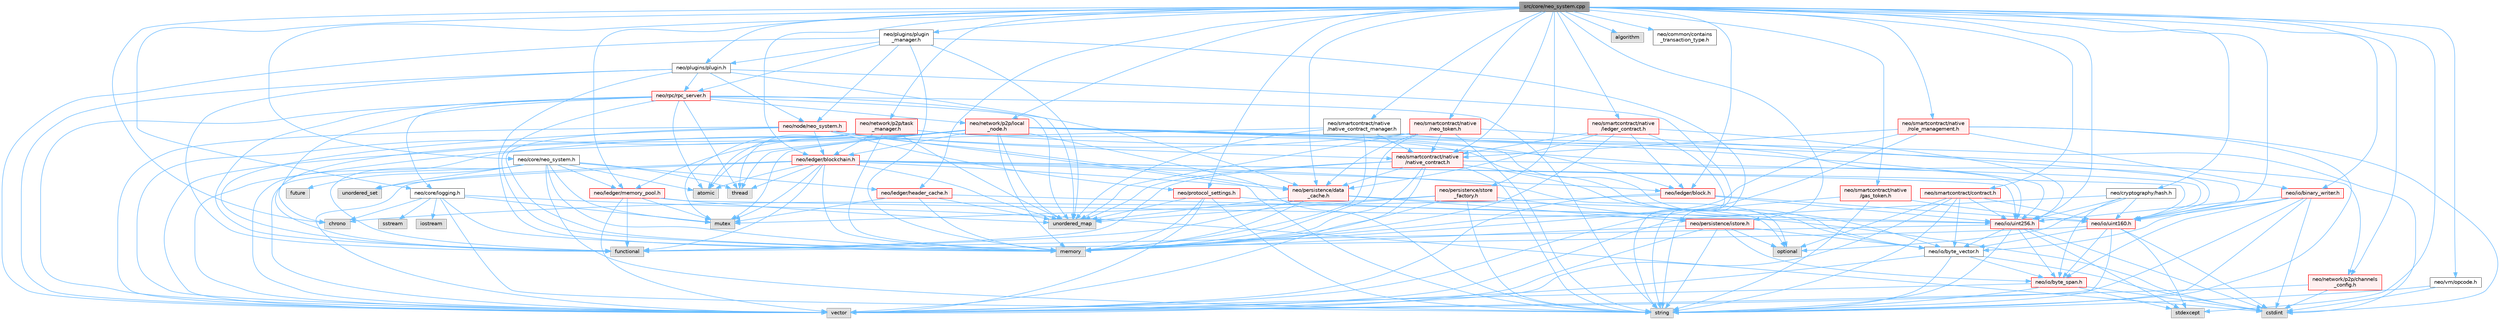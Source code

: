 digraph "src/core/neo_system.cpp"
{
 // LATEX_PDF_SIZE
  bgcolor="transparent";
  edge [fontname=Helvetica,fontsize=10,labelfontname=Helvetica,labelfontsize=10];
  node [fontname=Helvetica,fontsize=10,shape=box,height=0.2,width=0.4];
  Node1 [id="Node000001",label="src/core/neo_system.cpp",height=0.2,width=0.4,color="gray40", fillcolor="grey60", style="filled", fontcolor="black",tooltip=" "];
  Node1 -> Node2 [id="edge1_Node000001_Node000002",color="steelblue1",style="solid",tooltip=" "];
  Node2 [id="Node000002",label="neo/core/neo_system.h",height=0.2,width=0.4,color="grey40", fillcolor="white", style="filled",URL="$core_2neo__system_8h.html",tooltip=" "];
  Node2 -> Node3 [id="edge2_Node000002_Node000003",color="steelblue1",style="solid",tooltip=" "];
  Node3 [id="Node000003",label="atomic",height=0.2,width=0.4,color="grey60", fillcolor="#E0E0E0", style="filled",tooltip=" "];
  Node2 -> Node4 [id="edge3_Node000002_Node000004",color="steelblue1",style="solid",tooltip=" "];
  Node4 [id="Node000004",label="functional",height=0.2,width=0.4,color="grey60", fillcolor="#E0E0E0", style="filled",tooltip=" "];
  Node2 -> Node5 [id="edge4_Node000002_Node000005",color="steelblue1",style="solid",tooltip=" "];
  Node5 [id="Node000005",label="future",height=0.2,width=0.4,color="grey60", fillcolor="#E0E0E0", style="filled",tooltip=" "];
  Node2 -> Node6 [id="edge5_Node000002_Node000006",color="steelblue1",style="solid",tooltip=" "];
  Node6 [id="Node000006",label="memory",height=0.2,width=0.4,color="grey60", fillcolor="#E0E0E0", style="filled",tooltip=" "];
  Node2 -> Node7 [id="edge6_Node000002_Node000007",color="steelblue1",style="solid",tooltip=" "];
  Node7 [id="Node000007",label="mutex",height=0.2,width=0.4,color="grey60", fillcolor="#E0E0E0", style="filled",tooltip=" "];
  Node2 -> Node8 [id="edge7_Node000002_Node000008",color="steelblue1",style="solid",tooltip=" "];
  Node8 [id="Node000008",label="string",height=0.2,width=0.4,color="grey60", fillcolor="#E0E0E0", style="filled",tooltip=" "];
  Node2 -> Node9 [id="edge8_Node000002_Node000009",color="steelblue1",style="solid",tooltip=" "];
  Node9 [id="Node000009",label="thread",height=0.2,width=0.4,color="grey60", fillcolor="#E0E0E0", style="filled",tooltip=" "];
  Node2 -> Node10 [id="edge9_Node000002_Node000010",color="steelblue1",style="solid",tooltip=" "];
  Node10 [id="Node000010",label="unordered_set",height=0.2,width=0.4,color="grey60", fillcolor="#E0E0E0", style="filled",tooltip=" "];
  Node2 -> Node11 [id="edge10_Node000002_Node000011",color="steelblue1",style="solid",tooltip=" "];
  Node11 [id="Node000011",label="vector",height=0.2,width=0.4,color="grey60", fillcolor="#E0E0E0", style="filled",tooltip=" "];
  Node2 -> Node12 [id="edge11_Node000002_Node000012",color="steelblue1",style="solid",tooltip=" "];
  Node12 [id="Node000012",label="neo/ledger/header_cache.h",height=0.2,width=0.4,color="red", fillcolor="#FFF0F0", style="filled",URL="$ledger_2header__cache_8h.html",tooltip=" "];
  Node12 -> Node13 [id="edge12_Node000012_Node000013",color="steelblue1",style="solid",tooltip=" "];
  Node13 [id="Node000013",label="neo/io/uint256.h",height=0.2,width=0.4,color="red", fillcolor="#FFF0F0", style="filled",URL="$uint256_8h.html",tooltip=" "];
  Node13 -> Node14 [id="edge13_Node000013_Node000014",color="steelblue1",style="solid",tooltip=" "];
  Node14 [id="Node000014",label="neo/io/byte_span.h",height=0.2,width=0.4,color="red", fillcolor="#FFF0F0", style="filled",URL="$io_2byte__span_8h.html",tooltip=" "];
  Node14 -> Node15 [id="edge14_Node000014_Node000015",color="steelblue1",style="solid",tooltip=" "];
  Node15 [id="Node000015",label="cstdint",height=0.2,width=0.4,color="grey60", fillcolor="#E0E0E0", style="filled",tooltip=" "];
  Node14 -> Node17 [id="edge15_Node000014_Node000017",color="steelblue1",style="solid",tooltip=" "];
  Node17 [id="Node000017",label="stdexcept",height=0.2,width=0.4,color="grey60", fillcolor="#E0E0E0", style="filled",tooltip=" "];
  Node14 -> Node8 [id="edge16_Node000014_Node000008",color="steelblue1",style="solid",tooltip=" "];
  Node14 -> Node11 [id="edge17_Node000014_Node000011",color="steelblue1",style="solid",tooltip=" "];
  Node13 -> Node18 [id="edge18_Node000013_Node000018",color="steelblue1",style="solid",tooltip=" "];
  Node18 [id="Node000018",label="neo/io/byte_vector.h",height=0.2,width=0.4,color="grey40", fillcolor="white", style="filled",URL="$io_2byte__vector_8h.html",tooltip=" "];
  Node18 -> Node14 [id="edge19_Node000018_Node000014",color="steelblue1",style="solid",tooltip=" "];
  Node18 -> Node15 [id="edge20_Node000018_Node000015",color="steelblue1",style="solid",tooltip=" "];
  Node18 -> Node8 [id="edge21_Node000018_Node000008",color="steelblue1",style="solid",tooltip=" "];
  Node18 -> Node11 [id="edge22_Node000018_Node000011",color="steelblue1",style="solid",tooltip=" "];
  Node13 -> Node15 [id="edge23_Node000013_Node000015",color="steelblue1",style="solid",tooltip=" "];
  Node13 -> Node4 [id="edge24_Node000013_Node000004",color="steelblue1",style="solid",tooltip=" "];
  Node13 -> Node17 [id="edge25_Node000013_Node000017",color="steelblue1",style="solid",tooltip=" "];
  Node13 -> Node8 [id="edge26_Node000013_Node000008",color="steelblue1",style="solid",tooltip=" "];
  Node12 -> Node6 [id="edge27_Node000012_Node000006",color="steelblue1",style="solid",tooltip=" "];
  Node12 -> Node7 [id="edge28_Node000012_Node000007",color="steelblue1",style="solid",tooltip=" "];
  Node12 -> Node44 [id="edge29_Node000012_Node000044",color="steelblue1",style="solid",tooltip=" "];
  Node44 [id="Node000044",label="unordered_map",height=0.2,width=0.4,color="grey60", fillcolor="#E0E0E0", style="filled",tooltip=" "];
  Node2 -> Node73 [id="edge30_Node000002_Node000073",color="steelblue1",style="solid",tooltip=" "];
  Node73 [id="Node000073",label="neo/ledger/memory_pool.h",height=0.2,width=0.4,color="red", fillcolor="#FFF0F0", style="filled",URL="$ledger_2memory__pool_8h.html",tooltip=" "];
  Node73 -> Node13 [id="edge31_Node000073_Node000013",color="steelblue1",style="solid",tooltip=" "];
  Node73 -> Node4 [id="edge32_Node000073_Node000004",color="steelblue1",style="solid",tooltip=" "];
  Node73 -> Node7 [id="edge33_Node000073_Node000007",color="steelblue1",style="solid",tooltip=" "];
  Node73 -> Node44 [id="edge34_Node000073_Node000044",color="steelblue1",style="solid",tooltip=" "];
  Node73 -> Node11 [id="edge35_Node000073_Node000011",color="steelblue1",style="solid",tooltip=" "];
  Node1 -> Node91 [id="edge36_Node000001_Node000091",color="steelblue1",style="solid",tooltip=" "];
  Node91 [id="Node000091",label="neo/plugins/plugin.h",height=0.2,width=0.4,color="grey40", fillcolor="white", style="filled",URL="$plugins_2plugin_8h.html",tooltip=" "];
  Node91 -> Node92 [id="edge37_Node000091_Node000092",color="steelblue1",style="solid",tooltip=" "];
  Node92 [id="Node000092",label="neo/node/neo_system.h",height=0.2,width=0.4,color="red", fillcolor="#FFF0F0", style="filled",URL="$node_2neo__system_8h.html",tooltip=" "];
  Node92 -> Node93 [id="edge38_Node000092_Node000093",color="steelblue1",style="solid",tooltip=" "];
  Node93 [id="Node000093",label="neo/ledger/blockchain.h",height=0.2,width=0.4,color="red", fillcolor="#FFF0F0", style="filled",URL="$blockchain_8h.html",tooltip=" "];
  Node93 -> Node94 [id="edge39_Node000093_Node000094",color="steelblue1",style="solid",tooltip=" "];
  Node94 [id="Node000094",label="neo/ledger/block.h",height=0.2,width=0.4,color="red", fillcolor="#FFF0F0", style="filled",URL="$ledger_2block_8h.html",tooltip=" "];
  Node94 -> Node24 [id="edge40_Node000094_Node000024",color="steelblue1",style="solid",tooltip=" "];
  Node24 [id="Node000024",label="neo/io/uint160.h",height=0.2,width=0.4,color="red", fillcolor="#FFF0F0", style="filled",URL="$uint160_8h.html",tooltip=" "];
  Node24 -> Node14 [id="edge41_Node000024_Node000014",color="steelblue1",style="solid",tooltip=" "];
  Node24 -> Node18 [id="edge42_Node000024_Node000018",color="steelblue1",style="solid",tooltip=" "];
  Node24 -> Node15 [id="edge43_Node000024_Node000015",color="steelblue1",style="solid",tooltip=" "];
  Node24 -> Node4 [id="edge44_Node000024_Node000004",color="steelblue1",style="solid",tooltip=" "];
  Node24 -> Node17 [id="edge45_Node000024_Node000017",color="steelblue1",style="solid",tooltip=" "];
  Node24 -> Node8 [id="edge46_Node000024_Node000008",color="steelblue1",style="solid",tooltip=" "];
  Node94 -> Node13 [id="edge47_Node000094_Node000013",color="steelblue1",style="solid",tooltip=" "];
  Node94 -> Node89 [id="edge48_Node000094_Node000089",color="steelblue1",style="solid",tooltip=" "];
  Node89 [id="Node000089",label="chrono",height=0.2,width=0.4,color="grey60", fillcolor="#E0E0E0", style="filled",tooltip=" "];
  Node94 -> Node11 [id="edge49_Node000094_Node000011",color="steelblue1",style="solid",tooltip=" "];
  Node93 -> Node24 [id="edge50_Node000093_Node000024",color="steelblue1",style="solid",tooltip=" "];
  Node93 -> Node13 [id="edge51_Node000093_Node000013",color="steelblue1",style="solid",tooltip=" "];
  Node93 -> Node58 [id="edge52_Node000093_Node000058",color="steelblue1",style="solid",tooltip=" "];
  Node58 [id="Node000058",label="neo/persistence/data\l_cache.h",height=0.2,width=0.4,color="red", fillcolor="#FFF0F0", style="filled",URL="$data__cache_8h.html",tooltip=" "];
  Node58 -> Node59 [id="edge53_Node000058_Node000059",color="steelblue1",style="solid",tooltip=" "];
  Node59 [id="Node000059",label="neo/persistence/istore.h",height=0.2,width=0.4,color="red", fillcolor="#FFF0F0", style="filled",URL="$istore_8h.html",tooltip=" "];
  Node59 -> Node14 [id="edge54_Node000059_Node000014",color="steelblue1",style="solid",tooltip=" "];
  Node59 -> Node18 [id="edge55_Node000059_Node000018",color="steelblue1",style="solid",tooltip=" "];
  Node59 -> Node6 [id="edge56_Node000059_Node000006",color="steelblue1",style="solid",tooltip=" "];
  Node59 -> Node60 [id="edge57_Node000059_Node000060",color="steelblue1",style="solid",tooltip=" "];
  Node60 [id="Node000060",label="optional",height=0.2,width=0.4,color="grey60", fillcolor="#E0E0E0", style="filled",tooltip=" "];
  Node59 -> Node8 [id="edge58_Node000059_Node000008",color="steelblue1",style="solid",tooltip=" "];
  Node59 -> Node11 [id="edge59_Node000059_Node000011",color="steelblue1",style="solid",tooltip=" "];
  Node58 -> Node4 [id="edge60_Node000058_Node000004",color="steelblue1",style="solid",tooltip=" "];
  Node58 -> Node6 [id="edge61_Node000058_Node000006",color="steelblue1",style="solid",tooltip=" "];
  Node58 -> Node60 [id="edge62_Node000058_Node000060",color="steelblue1",style="solid",tooltip=" "];
  Node58 -> Node44 [id="edge63_Node000058_Node000044",color="steelblue1",style="solid",tooltip=" "];
  Node93 -> Node3 [id="edge64_Node000093_Node000003",color="steelblue1",style="solid",tooltip=" "];
  Node93 -> Node4 [id="edge65_Node000093_Node000004",color="steelblue1",style="solid",tooltip=" "];
  Node93 -> Node6 [id="edge66_Node000093_Node000006",color="steelblue1",style="solid",tooltip=" "];
  Node93 -> Node7 [id="edge67_Node000093_Node000007",color="steelblue1",style="solid",tooltip=" "];
  Node93 -> Node60 [id="edge68_Node000093_Node000060",color="steelblue1",style="solid",tooltip=" "];
  Node93 -> Node9 [id="edge69_Node000093_Node000009",color="steelblue1",style="solid",tooltip=" "];
  Node93 -> Node44 [id="edge70_Node000093_Node000044",color="steelblue1",style="solid",tooltip=" "];
  Node93 -> Node10 [id="edge71_Node000093_Node000010",color="steelblue1",style="solid",tooltip=" "];
  Node93 -> Node11 [id="edge72_Node000093_Node000011",color="steelblue1",style="solid",tooltip=" "];
  Node92 -> Node58 [id="edge73_Node000092_Node000058",color="steelblue1",style="solid",tooltip=" "];
  Node92 -> Node100 [id="edge74_Node000092_Node000100",color="steelblue1",style="solid",tooltip=" "];
  Node100 [id="Node000100",label="neo/protocol_settings.h",height=0.2,width=0.4,color="red", fillcolor="#FFF0F0", style="filled",URL="$protocol__settings_8h.html",tooltip=" "];
  Node100 -> Node15 [id="edge75_Node000100_Node000015",color="steelblue1",style="solid",tooltip=" "];
  Node100 -> Node6 [id="edge76_Node000100_Node000006",color="steelblue1",style="solid",tooltip=" "];
  Node100 -> Node8 [id="edge77_Node000100_Node000008",color="steelblue1",style="solid",tooltip=" "];
  Node100 -> Node44 [id="edge78_Node000100_Node000044",color="steelblue1",style="solid",tooltip=" "];
  Node100 -> Node11 [id="edge79_Node000100_Node000011",color="steelblue1",style="solid",tooltip=" "];
  Node92 -> Node142 [id="edge80_Node000092_Node000142",color="steelblue1",style="solid",tooltip=" "];
  Node142 [id="Node000142",label="neo/smartcontract/native\l/native_contract.h",height=0.2,width=0.4,color="red", fillcolor="#FFF0F0", style="filled",URL="$native_2native__contract_8h.html",tooltip=" "];
  Node142 -> Node18 [id="edge81_Node000142_Node000018",color="steelblue1",style="solid",tooltip=" "];
  Node142 -> Node24 [id="edge82_Node000142_Node000024",color="steelblue1",style="solid",tooltip=" "];
  Node142 -> Node58 [id="edge83_Node000142_Node000058",color="steelblue1",style="solid",tooltip=" "];
  Node142 -> Node4 [id="edge84_Node000142_Node000004",color="steelblue1",style="solid",tooltip=" "];
  Node142 -> Node6 [id="edge85_Node000142_Node000006",color="steelblue1",style="solid",tooltip=" "];
  Node142 -> Node8 [id="edge86_Node000142_Node000008",color="steelblue1",style="solid",tooltip=" "];
  Node142 -> Node44 [id="edge87_Node000142_Node000044",color="steelblue1",style="solid",tooltip=" "];
  Node142 -> Node11 [id="edge88_Node000142_Node000011",color="steelblue1",style="solid",tooltip=" "];
  Node92 -> Node4 [id="edge89_Node000092_Node000004",color="steelblue1",style="solid",tooltip=" "];
  Node92 -> Node6 [id="edge90_Node000092_Node000006",color="steelblue1",style="solid",tooltip=" "];
  Node92 -> Node8 [id="edge91_Node000092_Node000008",color="steelblue1",style="solid",tooltip=" "];
  Node92 -> Node11 [id="edge92_Node000092_Node000011",color="steelblue1",style="solid",tooltip=" "];
  Node91 -> Node143 [id="edge93_Node000091_Node000143",color="steelblue1",style="solid",tooltip=" "];
  Node143 [id="Node000143",label="neo/rpc/rpc_server.h",height=0.2,width=0.4,color="red", fillcolor="#FFF0F0", style="filled",URL="$rpc__server_8h.html",tooltip=" "];
  Node143 -> Node144 [id="edge94_Node000143_Node000144",color="steelblue1",style="solid",tooltip=" "];
  Node144 [id="Node000144",label="neo/core/logging.h",height=0.2,width=0.4,color="grey40", fillcolor="white", style="filled",URL="$core_2logging_8h.html",tooltip=" "];
  Node144 -> Node89 [id="edge95_Node000144_Node000089",color="steelblue1",style="solid",tooltip=" "];
  Node144 -> Node15 [id="edge96_Node000144_Node000015",color="steelblue1",style="solid",tooltip=" "];
  Node144 -> Node6 [id="edge97_Node000144_Node000006",color="steelblue1",style="solid",tooltip=" "];
  Node144 -> Node66 [id="edge98_Node000144_Node000066",color="steelblue1",style="solid",tooltip=" "];
  Node66 [id="Node000066",label="sstream",height=0.2,width=0.4,color="grey60", fillcolor="#E0E0E0", style="filled",tooltip=" "];
  Node144 -> Node8 [id="edge99_Node000144_Node000008",color="steelblue1",style="solid",tooltip=" "];
  Node144 -> Node145 [id="edge100_Node000144_Node000145",color="steelblue1",style="solid",tooltip=" "];
  Node145 [id="Node000145",label="iostream",height=0.2,width=0.4,color="grey60", fillcolor="#E0E0E0", style="filled",tooltip=" "];
  Node144 -> Node7 [id="edge101_Node000144_Node000007",color="steelblue1",style="solid",tooltip=" "];
  Node143 -> Node148 [id="edge102_Node000143_Node000148",color="steelblue1",style="solid",tooltip=" "];
  Node148 [id="Node000148",label="neo/network/p2p/local\l_node.h",height=0.2,width=0.4,color="red", fillcolor="#FFF0F0", style="filled",URL="$local__node_8h.html",tooltip=" "];
  Node148 -> Node18 [id="edge103_Node000148_Node000018",color="steelblue1",style="solid",tooltip=" "];
  Node148 -> Node13 [id="edge104_Node000148_Node000013",color="steelblue1",style="solid",tooltip=" "];
  Node148 -> Node94 [id="edge105_Node000148_Node000094",color="steelblue1",style="solid",tooltip=" "];
  Node148 -> Node93 [id="edge106_Node000148_Node000093",color="steelblue1",style="solid",tooltip=" "];
  Node148 -> Node73 [id="edge107_Node000148_Node000073",color="steelblue1",style="solid",tooltip=" "];
  Node148 -> Node149 [id="edge108_Node000148_Node000149",color="steelblue1",style="solid",tooltip=" "];
  Node149 [id="Node000149",label="neo/network/p2p/channels\l_config.h",height=0.2,width=0.4,color="red", fillcolor="#FFF0F0", style="filled",URL="$channels__config_8h.html",tooltip=" "];
  Node149 -> Node15 [id="edge109_Node000149_Node000015",color="steelblue1",style="solid",tooltip=" "];
  Node149 -> Node11 [id="edge110_Node000149_Node000011",color="steelblue1",style="solid",tooltip=" "];
  Node148 -> Node3 [id="edge111_Node000148_Node000003",color="steelblue1",style="solid",tooltip=" "];
  Node148 -> Node15 [id="edge112_Node000148_Node000015",color="steelblue1",style="solid",tooltip=" "];
  Node148 -> Node4 [id="edge113_Node000148_Node000004",color="steelblue1",style="solid",tooltip=" "];
  Node148 -> Node6 [id="edge114_Node000148_Node000006",color="steelblue1",style="solid",tooltip=" "];
  Node148 -> Node7 [id="edge115_Node000148_Node000007",color="steelblue1",style="solid",tooltip=" "];
  Node148 -> Node8 [id="edge116_Node000148_Node000008",color="steelblue1",style="solid",tooltip=" "];
  Node148 -> Node9 [id="edge117_Node000148_Node000009",color="steelblue1",style="solid",tooltip=" "];
  Node148 -> Node44 [id="edge118_Node000148_Node000044",color="steelblue1",style="solid",tooltip=" "];
  Node148 -> Node11 [id="edge119_Node000148_Node000011",color="steelblue1",style="solid",tooltip=" "];
  Node143 -> Node58 [id="edge120_Node000143_Node000058",color="steelblue1",style="solid",tooltip=" "];
  Node143 -> Node3 [id="edge121_Node000143_Node000003",color="steelblue1",style="solid",tooltip=" "];
  Node143 -> Node89 [id="edge122_Node000143_Node000089",color="steelblue1",style="solid",tooltip=" "];
  Node143 -> Node4 [id="edge123_Node000143_Node000004",color="steelblue1",style="solid",tooltip=" "];
  Node143 -> Node6 [id="edge124_Node000143_Node000006",color="steelblue1",style="solid",tooltip=" "];
  Node143 -> Node8 [id="edge125_Node000143_Node000008",color="steelblue1",style="solid",tooltip=" "];
  Node143 -> Node9 [id="edge126_Node000143_Node000009",color="steelblue1",style="solid",tooltip=" "];
  Node143 -> Node44 [id="edge127_Node000143_Node000044",color="steelblue1",style="solid",tooltip=" "];
  Node143 -> Node11 [id="edge128_Node000143_Node000011",color="steelblue1",style="solid",tooltip=" "];
  Node91 -> Node4 [id="edge129_Node000091_Node000004",color="steelblue1",style="solid",tooltip=" "];
  Node91 -> Node6 [id="edge130_Node000091_Node000006",color="steelblue1",style="solid",tooltip=" "];
  Node91 -> Node8 [id="edge131_Node000091_Node000008",color="steelblue1",style="solid",tooltip=" "];
  Node91 -> Node44 [id="edge132_Node000091_Node000044",color="steelblue1",style="solid",tooltip=" "];
  Node91 -> Node11 [id="edge133_Node000091_Node000011",color="steelblue1",style="solid",tooltip=" "];
  Node1 -> Node177 [id="edge134_Node000001_Node000177",color="steelblue1",style="solid",tooltip=" "];
  Node177 [id="Node000177",label="neo/plugins/plugin\l_manager.h",height=0.2,width=0.4,color="grey40", fillcolor="white", style="filled",URL="$plugin__manager_8h.html",tooltip=" "];
  Node177 -> Node92 [id="edge135_Node000177_Node000092",color="steelblue1",style="solid",tooltip=" "];
  Node177 -> Node91 [id="edge136_Node000177_Node000091",color="steelblue1",style="solid",tooltip=" "];
  Node177 -> Node143 [id="edge137_Node000177_Node000143",color="steelblue1",style="solid",tooltip=" "];
  Node177 -> Node6 [id="edge138_Node000177_Node000006",color="steelblue1",style="solid",tooltip=" "];
  Node177 -> Node8 [id="edge139_Node000177_Node000008",color="steelblue1",style="solid",tooltip=" "];
  Node177 -> Node44 [id="edge140_Node000177_Node000044",color="steelblue1",style="solid",tooltip=" "];
  Node177 -> Node11 [id="edge141_Node000177_Node000011",color="steelblue1",style="solid",tooltip=" "];
  Node1 -> Node35 [id="edge142_Node000001_Node000035",color="steelblue1",style="solid",tooltip=" "];
  Node35 [id="Node000035",label="algorithm",height=0.2,width=0.4,color="grey60", fillcolor="#E0E0E0", style="filled",tooltip=" "];
  Node1 -> Node89 [id="edge143_Node000001_Node000089",color="steelblue1",style="solid",tooltip=" "];
  Node1 -> Node17 [id="edge144_Node000001_Node000017",color="steelblue1",style="solid",tooltip=" "];
  Node1 -> Node178 [id="edge145_Node000001_Node000178",color="steelblue1",style="solid",tooltip=" "];
  Node178 [id="Node000178",label="neo/common/contains\l_transaction_type.h",height=0.2,width=0.4,color="grey40", fillcolor="white", style="filled",URL="$contains__transaction__type_8h.html",tooltip=" "];
  Node1 -> Node144 [id="edge146_Node000001_Node000144",color="steelblue1",style="solid",tooltip=" "];
  Node1 -> Node179 [id="edge147_Node000001_Node000179",color="steelblue1",style="solid",tooltip=" "];
  Node179 [id="Node000179",label="neo/cryptography/hash.h",height=0.2,width=0.4,color="grey40", fillcolor="white", style="filled",URL="$hash_8h.html",tooltip=" "];
  Node179 -> Node14 [id="edge148_Node000179_Node000014",color="steelblue1",style="solid",tooltip=" "];
  Node179 -> Node24 [id="edge149_Node000179_Node000024",color="steelblue1",style="solid",tooltip=" "];
  Node179 -> Node13 [id="edge150_Node000179_Node000013",color="steelblue1",style="solid",tooltip=" "];
  Node179 -> Node60 [id="edge151_Node000179_Node000060",color="steelblue1",style="solid",tooltip=" "];
  Node179 -> Node11 [id="edge152_Node000179_Node000011",color="steelblue1",style="solid",tooltip=" "];
  Node1 -> Node31 [id="edge153_Node000001_Node000031",color="steelblue1",style="solid",tooltip=" "];
  Node31 [id="Node000031",label="neo/io/binary_writer.h",height=0.2,width=0.4,color="red", fillcolor="#FFF0F0", style="filled",URL="$binary__writer_8h.html",tooltip=" "];
  Node31 -> Node14 [id="edge154_Node000031_Node000014",color="steelblue1",style="solid",tooltip=" "];
  Node31 -> Node18 [id="edge155_Node000031_Node000018",color="steelblue1",style="solid",tooltip=" "];
  Node31 -> Node24 [id="edge156_Node000031_Node000024",color="steelblue1",style="solid",tooltip=" "];
  Node31 -> Node13 [id="edge157_Node000031_Node000013",color="steelblue1",style="solid",tooltip=" "];
  Node31 -> Node15 [id="edge158_Node000031_Node000015",color="steelblue1",style="solid",tooltip=" "];
  Node31 -> Node8 [id="edge159_Node000031_Node000008",color="steelblue1",style="solid",tooltip=" "];
  Node31 -> Node11 [id="edge160_Node000031_Node000011",color="steelblue1",style="solid",tooltip=" "];
  Node1 -> Node24 [id="edge161_Node000001_Node000024",color="steelblue1",style="solid",tooltip=" "];
  Node1 -> Node13 [id="edge162_Node000001_Node000013",color="steelblue1",style="solid",tooltip=" "];
  Node1 -> Node94 [id="edge163_Node000001_Node000094",color="steelblue1",style="solid",tooltip=" "];
  Node1 -> Node93 [id="edge164_Node000001_Node000093",color="steelblue1",style="solid",tooltip=" "];
  Node1 -> Node12 [id="edge165_Node000001_Node000012",color="steelblue1",style="solid",tooltip=" "];
  Node1 -> Node73 [id="edge166_Node000001_Node000073",color="steelblue1",style="solid",tooltip=" "];
  Node1 -> Node149 [id="edge167_Node000001_Node000149",color="steelblue1",style="solid",tooltip=" "];
  Node1 -> Node148 [id="edge168_Node000001_Node000148",color="steelblue1",style="solid",tooltip=" "];
  Node1 -> Node180 [id="edge169_Node000001_Node000180",color="steelblue1",style="solid",tooltip=" "];
  Node180 [id="Node000180",label="neo/network/p2p/task\l_manager.h",height=0.2,width=0.4,color="red", fillcolor="#FFF0F0", style="filled",URL="$task__manager_8h.html",tooltip=" "];
  Node180 -> Node18 [id="edge170_Node000180_Node000018",color="steelblue1",style="solid",tooltip=" "];
  Node180 -> Node13 [id="edge171_Node000180_Node000013",color="steelblue1",style="solid",tooltip=" "];
  Node180 -> Node93 [id="edge172_Node000180_Node000093",color="steelblue1",style="solid",tooltip=" "];
  Node180 -> Node3 [id="edge173_Node000180_Node000003",color="steelblue1",style="solid",tooltip=" "];
  Node180 -> Node6 [id="edge174_Node000180_Node000006",color="steelblue1",style="solid",tooltip=" "];
  Node180 -> Node7 [id="edge175_Node000180_Node000007",color="steelblue1",style="solid",tooltip=" "];
  Node180 -> Node9 [id="edge176_Node000180_Node000009",color="steelblue1",style="solid",tooltip=" "];
  Node180 -> Node44 [id="edge177_Node000180_Node000044",color="steelblue1",style="solid",tooltip=" "];
  Node180 -> Node11 [id="edge178_Node000180_Node000011",color="steelblue1",style="solid",tooltip=" "];
  Node1 -> Node58 [id="edge179_Node000001_Node000058",color="steelblue1",style="solid",tooltip=" "];
  Node1 -> Node59 [id="edge180_Node000001_Node000059",color="steelblue1",style="solid",tooltip=" "];
  Node1 -> Node181 [id="edge181_Node000001_Node000181",color="steelblue1",style="solid",tooltip=" "];
  Node181 [id="Node000181",label="neo/persistence/store\l_factory.h",height=0.2,width=0.4,color="red", fillcolor="#FFF0F0", style="filled",URL="$store__factory_8h.html",tooltip=" "];
  Node181 -> Node59 [id="edge182_Node000181_Node000059",color="steelblue1",style="solid",tooltip=" "];
  Node181 -> Node6 [id="edge183_Node000181_Node000006",color="steelblue1",style="solid",tooltip=" "];
  Node181 -> Node7 [id="edge184_Node000181_Node000007",color="steelblue1",style="solid",tooltip=" "];
  Node181 -> Node8 [id="edge185_Node000181_Node000008",color="steelblue1",style="solid",tooltip=" "];
  Node181 -> Node44 [id="edge186_Node000181_Node000044",color="steelblue1",style="solid",tooltip=" "];
  Node1 -> Node100 [id="edge187_Node000001_Node000100",color="steelblue1",style="solid",tooltip=" "];
  Node1 -> Node103 [id="edge188_Node000001_Node000103",color="steelblue1",style="solid",tooltip=" "];
  Node103 [id="Node000103",label="neo/smartcontract/contract.h",height=0.2,width=0.4,color="red", fillcolor="#FFF0F0", style="filled",URL="$contract_8h.html",tooltip=" "];
  Node103 -> Node18 [id="edge189_Node000103_Node000018",color="steelblue1",style="solid",tooltip=" "];
  Node103 -> Node24 [id="edge190_Node000103_Node000024",color="steelblue1",style="solid",tooltip=" "];
  Node103 -> Node13 [id="edge191_Node000103_Node000013",color="steelblue1",style="solid",tooltip=" "];
  Node103 -> Node60 [id="edge192_Node000103_Node000060",color="steelblue1",style="solid",tooltip=" "];
  Node103 -> Node8 [id="edge193_Node000103_Node000008",color="steelblue1",style="solid",tooltip=" "];
  Node103 -> Node11 [id="edge194_Node000103_Node000011",color="steelblue1",style="solid",tooltip=" "];
  Node1 -> Node183 [id="edge195_Node000001_Node000183",color="steelblue1",style="solid",tooltip=" "];
  Node183 [id="Node000183",label="neo/smartcontract/native\l/gas_token.h",height=0.2,width=0.4,color="red", fillcolor="#FFF0F0", style="filled",URL="$gas__token_8h.html",tooltip=" "];
  Node183 -> Node24 [id="edge196_Node000183_Node000024",color="steelblue1",style="solid",tooltip=" "];
  Node183 -> Node6 [id="edge197_Node000183_Node000006",color="steelblue1",style="solid",tooltip=" "];
  Node183 -> Node8 [id="edge198_Node000183_Node000008",color="steelblue1",style="solid",tooltip=" "];
  Node1 -> Node185 [id="edge199_Node000001_Node000185",color="steelblue1",style="solid",tooltip=" "];
  Node185 [id="Node000185",label="neo/smartcontract/native\l/ledger_contract.h",height=0.2,width=0.4,color="red", fillcolor="#FFF0F0", style="filled",URL="$ledger__contract_8h.html",tooltip=" "];
  Node185 -> Node13 [id="edge200_Node000185_Node000013",color="steelblue1",style="solid",tooltip=" "];
  Node185 -> Node94 [id="edge201_Node000185_Node000094",color="steelblue1",style="solid",tooltip=" "];
  Node185 -> Node58 [id="edge202_Node000185_Node000058",color="steelblue1",style="solid",tooltip=" "];
  Node185 -> Node142 [id="edge203_Node000185_Node000142",color="steelblue1",style="solid",tooltip=" "];
  Node185 -> Node6 [id="edge204_Node000185_Node000006",color="steelblue1",style="solid",tooltip=" "];
  Node185 -> Node8 [id="edge205_Node000185_Node000008",color="steelblue1",style="solid",tooltip=" "];
  Node1 -> Node142 [id="edge206_Node000001_Node000142",color="steelblue1",style="solid",tooltip=" "];
  Node1 -> Node187 [id="edge207_Node000001_Node000187",color="steelblue1",style="solid",tooltip=" "];
  Node187 [id="Node000187",label="neo/smartcontract/native\l/native_contract_manager.h",height=0.2,width=0.4,color="grey40", fillcolor="white", style="filled",URL="$native__contract__manager_8h.html",tooltip=" "];
  Node187 -> Node24 [id="edge208_Node000187_Node000024",color="steelblue1",style="solid",tooltip=" "];
  Node187 -> Node142 [id="edge209_Node000187_Node000142",color="steelblue1",style="solid",tooltip=" "];
  Node187 -> Node6 [id="edge210_Node000187_Node000006",color="steelblue1",style="solid",tooltip=" "];
  Node187 -> Node44 [id="edge211_Node000187_Node000044",color="steelblue1",style="solid",tooltip=" "];
  Node187 -> Node11 [id="edge212_Node000187_Node000011",color="steelblue1",style="solid",tooltip=" "];
  Node1 -> Node188 [id="edge213_Node000001_Node000188",color="steelblue1",style="solid",tooltip=" "];
  Node188 [id="Node000188",label="neo/smartcontract/native\l/neo_token.h",height=0.2,width=0.4,color="red", fillcolor="#FFF0F0", style="filled",URL="$neo__token_8h.html",tooltip=" "];
  Node188 -> Node24 [id="edge214_Node000188_Node000024",color="steelblue1",style="solid",tooltip=" "];
  Node188 -> Node58 [id="edge215_Node000188_Node000058",color="steelblue1",style="solid",tooltip=" "];
  Node188 -> Node142 [id="edge216_Node000188_Node000142",color="steelblue1",style="solid",tooltip=" "];
  Node188 -> Node6 [id="edge217_Node000188_Node000006",color="steelblue1",style="solid",tooltip=" "];
  Node188 -> Node8 [id="edge218_Node000188_Node000008",color="steelblue1",style="solid",tooltip=" "];
  Node188 -> Node44 [id="edge219_Node000188_Node000044",color="steelblue1",style="solid",tooltip=" "];
  Node188 -> Node11 [id="edge220_Node000188_Node000011",color="steelblue1",style="solid",tooltip=" "];
  Node1 -> Node189 [id="edge221_Node000001_Node000189",color="steelblue1",style="solid",tooltip=" "];
  Node189 [id="Node000189",label="neo/smartcontract/native\l/role_management.h",height=0.2,width=0.4,color="red", fillcolor="#FFF0F0", style="filled",URL="$role__management_8h.html",tooltip=" "];
  Node189 -> Node31 [id="edge222_Node000189_Node000031",color="steelblue1",style="solid",tooltip=" "];
  Node189 -> Node142 [id="edge223_Node000189_Node000142",color="steelblue1",style="solid",tooltip=" "];
  Node189 -> Node15 [id="edge224_Node000189_Node000015",color="steelblue1",style="solid",tooltip=" "];
  Node189 -> Node6 [id="edge225_Node000189_Node000006",color="steelblue1",style="solid",tooltip=" "];
  Node189 -> Node8 [id="edge226_Node000189_Node000008",color="steelblue1",style="solid",tooltip=" "];
  Node189 -> Node11 [id="edge227_Node000189_Node000011",color="steelblue1",style="solid",tooltip=" "];
  Node1 -> Node110 [id="edge228_Node000001_Node000110",color="steelblue1",style="solid",tooltip=" "];
  Node110 [id="Node000110",label="neo/vm/opcode.h",height=0.2,width=0.4,color="grey40", fillcolor="white", style="filled",URL="$opcode_8h.html",tooltip=" "];
  Node110 -> Node15 [id="edge229_Node000110_Node000015",color="steelblue1",style="solid",tooltip=" "];
  Node110 -> Node8 [id="edge230_Node000110_Node000008",color="steelblue1",style="solid",tooltip=" "];
}
